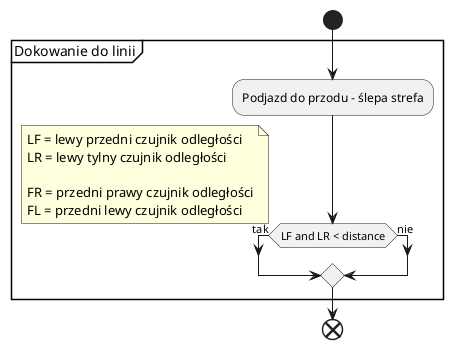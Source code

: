 @startuml general_docking_algorithm
' !theme spacelab
scale 1

start

group Dokowanie do linii 
    :Podjazd do przodu - ślepa strefa; 
    
    if (LF and LR < distance) then (tak)

    else (nie)

    endif


end group

note
LF = lewy przedni czujnik odległości
LR = lewy tylny czujnik odległości

FR = przedni prawy czujnik odległości
FL = przedni lewy czujnik odległości
end note

end

@enduml